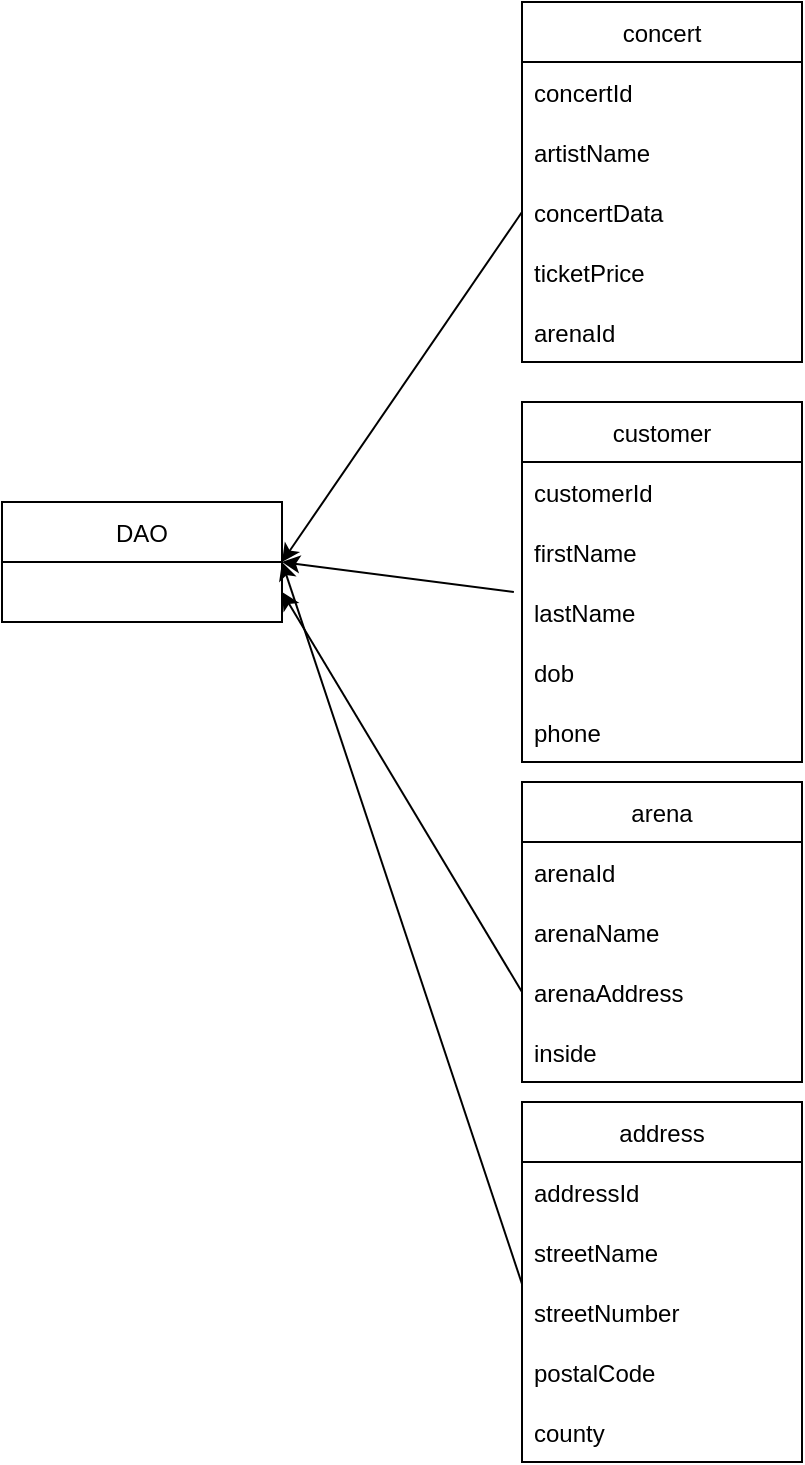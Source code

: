 <mxfile version="16.5.3" type="github">
  <diagram id="C5RBs43oDa-KdzZeNtuy" name="Page-1">
    <mxGraphModel dx="1334" dy="838" grid="1" gridSize="10" guides="1" tooltips="1" connect="1" arrows="1" fold="1" page="1" pageScale="1" pageWidth="827" pageHeight="1169" math="0" shadow="0">
      <root>
        <mxCell id="WIyWlLk6GJQsqaUBKTNV-0" />
        <mxCell id="WIyWlLk6GJQsqaUBKTNV-1" parent="WIyWlLk6GJQsqaUBKTNV-0" />
        <mxCell id="zdSsfjGRedlyAiHNmlEt-0" value="customer" style="swimlane;fontStyle=0;childLayout=stackLayout;horizontal=1;startSize=30;horizontalStack=0;resizeParent=1;resizeParentMax=0;resizeLast=0;collapsible=1;marginBottom=0;" vertex="1" parent="WIyWlLk6GJQsqaUBKTNV-1">
          <mxGeometry x="370" y="360" width="140" height="180" as="geometry" />
        </mxCell>
        <mxCell id="zdSsfjGRedlyAiHNmlEt-10" value="customerId" style="text;strokeColor=none;fillColor=none;align=left;verticalAlign=middle;spacingLeft=4;spacingRight=4;overflow=hidden;points=[[0,0.5],[1,0.5]];portConstraint=eastwest;rotatable=0;" vertex="1" parent="zdSsfjGRedlyAiHNmlEt-0">
          <mxGeometry y="30" width="140" height="30" as="geometry" />
        </mxCell>
        <mxCell id="zdSsfjGRedlyAiHNmlEt-1" value="firstName  " style="text;strokeColor=none;fillColor=none;align=left;verticalAlign=middle;spacingLeft=4;spacingRight=4;overflow=hidden;points=[[0,0.5],[1,0.5]];portConstraint=eastwest;rotatable=0;" vertex="1" parent="zdSsfjGRedlyAiHNmlEt-0">
          <mxGeometry y="60" width="140" height="30" as="geometry" />
        </mxCell>
        <mxCell id="zdSsfjGRedlyAiHNmlEt-2" value="lastName" style="text;strokeColor=none;fillColor=none;align=left;verticalAlign=middle;spacingLeft=4;spacingRight=4;overflow=hidden;points=[[0,0.5],[1,0.5]];portConstraint=eastwest;rotatable=0;" vertex="1" parent="zdSsfjGRedlyAiHNmlEt-0">
          <mxGeometry y="90" width="140" height="30" as="geometry" />
        </mxCell>
        <mxCell id="zdSsfjGRedlyAiHNmlEt-3" value="dob" style="text;strokeColor=none;fillColor=none;align=left;verticalAlign=middle;spacingLeft=4;spacingRight=4;overflow=hidden;points=[[0,0.5],[1,0.5]];portConstraint=eastwest;rotatable=0;" vertex="1" parent="zdSsfjGRedlyAiHNmlEt-0">
          <mxGeometry y="120" width="140" height="30" as="geometry" />
        </mxCell>
        <mxCell id="zdSsfjGRedlyAiHNmlEt-4" value="phone" style="text;strokeColor=none;fillColor=none;align=left;verticalAlign=middle;spacingLeft=4;spacingRight=4;overflow=hidden;points=[[0,0.5],[1,0.5]];portConstraint=eastwest;rotatable=0;" vertex="1" parent="zdSsfjGRedlyAiHNmlEt-0">
          <mxGeometry y="150" width="140" height="30" as="geometry" />
        </mxCell>
        <mxCell id="zdSsfjGRedlyAiHNmlEt-5" value="concert" style="swimlane;fontStyle=0;childLayout=stackLayout;horizontal=1;startSize=30;horizontalStack=0;resizeParent=1;resizeParentMax=0;resizeLast=0;collapsible=1;marginBottom=0;" vertex="1" parent="WIyWlLk6GJQsqaUBKTNV-1">
          <mxGeometry x="370" y="160" width="140" height="180" as="geometry" />
        </mxCell>
        <mxCell id="zdSsfjGRedlyAiHNmlEt-6" value="concertId" style="text;strokeColor=none;fillColor=none;align=left;verticalAlign=middle;spacingLeft=4;spacingRight=4;overflow=hidden;points=[[0,0.5],[1,0.5]];portConstraint=eastwest;rotatable=0;" vertex="1" parent="zdSsfjGRedlyAiHNmlEt-5">
          <mxGeometry y="30" width="140" height="30" as="geometry" />
        </mxCell>
        <mxCell id="zdSsfjGRedlyAiHNmlEt-7" value="artistName" style="text;strokeColor=none;fillColor=none;align=left;verticalAlign=middle;spacingLeft=4;spacingRight=4;overflow=hidden;points=[[0,0.5],[1,0.5]];portConstraint=eastwest;rotatable=0;" vertex="1" parent="zdSsfjGRedlyAiHNmlEt-5">
          <mxGeometry y="60" width="140" height="30" as="geometry" />
        </mxCell>
        <mxCell id="zdSsfjGRedlyAiHNmlEt-8" value="concertData" style="text;strokeColor=none;fillColor=none;align=left;verticalAlign=middle;spacingLeft=4;spacingRight=4;overflow=hidden;points=[[0,0.5],[1,0.5]];portConstraint=eastwest;rotatable=0;" vertex="1" parent="zdSsfjGRedlyAiHNmlEt-5">
          <mxGeometry y="90" width="140" height="30" as="geometry" />
        </mxCell>
        <mxCell id="zdSsfjGRedlyAiHNmlEt-9" value="ticketPrice" style="text;strokeColor=none;fillColor=none;align=left;verticalAlign=middle;spacingLeft=4;spacingRight=4;overflow=hidden;points=[[0,0.5],[1,0.5]];portConstraint=eastwest;rotatable=0;" vertex="1" parent="zdSsfjGRedlyAiHNmlEt-5">
          <mxGeometry y="120" width="140" height="30" as="geometry" />
        </mxCell>
        <mxCell id="zdSsfjGRedlyAiHNmlEt-11" value="arenaId" style="text;strokeColor=none;fillColor=none;align=left;verticalAlign=middle;spacingLeft=4;spacingRight=4;overflow=hidden;points=[[0,0.5],[1,0.5]];portConstraint=eastwest;rotatable=0;" vertex="1" parent="zdSsfjGRedlyAiHNmlEt-5">
          <mxGeometry y="150" width="140" height="30" as="geometry" />
        </mxCell>
        <mxCell id="zdSsfjGRedlyAiHNmlEt-12" value="arena" style="swimlane;fontStyle=0;childLayout=stackLayout;horizontal=1;startSize=30;horizontalStack=0;resizeParent=1;resizeParentMax=0;resizeLast=0;collapsible=1;marginBottom=0;" vertex="1" parent="WIyWlLk6GJQsqaUBKTNV-1">
          <mxGeometry x="370" y="550" width="140" height="150" as="geometry" />
        </mxCell>
        <mxCell id="zdSsfjGRedlyAiHNmlEt-13" value="arenaId" style="text;strokeColor=none;fillColor=none;align=left;verticalAlign=middle;spacingLeft=4;spacingRight=4;overflow=hidden;points=[[0,0.5],[1,0.5]];portConstraint=eastwest;rotatable=0;" vertex="1" parent="zdSsfjGRedlyAiHNmlEt-12">
          <mxGeometry y="30" width="140" height="30" as="geometry" />
        </mxCell>
        <mxCell id="zdSsfjGRedlyAiHNmlEt-14" value="arenaName" style="text;strokeColor=none;fillColor=none;align=left;verticalAlign=middle;spacingLeft=4;spacingRight=4;overflow=hidden;points=[[0,0.5],[1,0.5]];portConstraint=eastwest;rotatable=0;" vertex="1" parent="zdSsfjGRedlyAiHNmlEt-12">
          <mxGeometry y="60" width="140" height="30" as="geometry" />
        </mxCell>
        <mxCell id="zdSsfjGRedlyAiHNmlEt-15" value="arenaAddress" style="text;strokeColor=none;fillColor=none;align=left;verticalAlign=middle;spacingLeft=4;spacingRight=4;overflow=hidden;points=[[0,0.5],[1,0.5]];portConstraint=eastwest;rotatable=0;" vertex="1" parent="zdSsfjGRedlyAiHNmlEt-12">
          <mxGeometry y="90" width="140" height="30" as="geometry" />
        </mxCell>
        <mxCell id="zdSsfjGRedlyAiHNmlEt-16" value="inside" style="text;strokeColor=none;fillColor=none;align=left;verticalAlign=middle;spacingLeft=4;spacingRight=4;overflow=hidden;points=[[0,0.5],[1,0.5]];portConstraint=eastwest;rotatable=0;" vertex="1" parent="zdSsfjGRedlyAiHNmlEt-12">
          <mxGeometry y="120" width="140" height="30" as="geometry" />
        </mxCell>
        <mxCell id="zdSsfjGRedlyAiHNmlEt-18" value="address" style="swimlane;fontStyle=0;childLayout=stackLayout;horizontal=1;startSize=30;horizontalStack=0;resizeParent=1;resizeParentMax=0;resizeLast=0;collapsible=1;marginBottom=0;" vertex="1" parent="WIyWlLk6GJQsqaUBKTNV-1">
          <mxGeometry x="370" y="710" width="140" height="180" as="geometry" />
        </mxCell>
        <mxCell id="zdSsfjGRedlyAiHNmlEt-19" value="addressId" style="text;strokeColor=none;fillColor=none;align=left;verticalAlign=middle;spacingLeft=4;spacingRight=4;overflow=hidden;points=[[0,0.5],[1,0.5]];portConstraint=eastwest;rotatable=0;" vertex="1" parent="zdSsfjGRedlyAiHNmlEt-18">
          <mxGeometry y="30" width="140" height="30" as="geometry" />
        </mxCell>
        <mxCell id="zdSsfjGRedlyAiHNmlEt-20" value="streetName" style="text;strokeColor=none;fillColor=none;align=left;verticalAlign=middle;spacingLeft=4;spacingRight=4;overflow=hidden;points=[[0,0.5],[1,0.5]];portConstraint=eastwest;rotatable=0;" vertex="1" parent="zdSsfjGRedlyAiHNmlEt-18">
          <mxGeometry y="60" width="140" height="30" as="geometry" />
        </mxCell>
        <mxCell id="zdSsfjGRedlyAiHNmlEt-21" value="streetNumber" style="text;strokeColor=none;fillColor=none;align=left;verticalAlign=middle;spacingLeft=4;spacingRight=4;overflow=hidden;points=[[0,0.5],[1,0.5]];portConstraint=eastwest;rotatable=0;" vertex="1" parent="zdSsfjGRedlyAiHNmlEt-18">
          <mxGeometry y="90" width="140" height="30" as="geometry" />
        </mxCell>
        <mxCell id="zdSsfjGRedlyAiHNmlEt-22" value="postalCode" style="text;strokeColor=none;fillColor=none;align=left;verticalAlign=middle;spacingLeft=4;spacingRight=4;overflow=hidden;points=[[0,0.5],[1,0.5]];portConstraint=eastwest;rotatable=0;" vertex="1" parent="zdSsfjGRedlyAiHNmlEt-18">
          <mxGeometry y="120" width="140" height="30" as="geometry" />
        </mxCell>
        <mxCell id="zdSsfjGRedlyAiHNmlEt-23" value="county" style="text;strokeColor=none;fillColor=none;align=left;verticalAlign=middle;spacingLeft=4;spacingRight=4;overflow=hidden;points=[[0,0.5],[1,0.5]];portConstraint=eastwest;rotatable=0;" vertex="1" parent="zdSsfjGRedlyAiHNmlEt-18">
          <mxGeometry y="150" width="140" height="30" as="geometry" />
        </mxCell>
        <mxCell id="zdSsfjGRedlyAiHNmlEt-28" value="DAO" style="swimlane;fontStyle=0;childLayout=stackLayout;horizontal=1;startSize=30;horizontalStack=0;resizeParent=1;resizeParentMax=0;resizeLast=0;collapsible=1;marginBottom=0;" vertex="1" parent="WIyWlLk6GJQsqaUBKTNV-1">
          <mxGeometry x="110" y="410" width="140" height="60" as="geometry" />
        </mxCell>
        <mxCell id="zdSsfjGRedlyAiHNmlEt-32" value="" style="endArrow=classic;html=1;rounded=0;exitX=0;exitY=0.5;exitDx=0;exitDy=0;entryX=1;entryY=0.5;entryDx=0;entryDy=0;" edge="1" parent="WIyWlLk6GJQsqaUBKTNV-1" source="zdSsfjGRedlyAiHNmlEt-8" target="zdSsfjGRedlyAiHNmlEt-28">
          <mxGeometry width="50" height="50" relative="1" as="geometry">
            <mxPoint x="390" y="530" as="sourcePoint" />
            <mxPoint x="440" y="480" as="targetPoint" />
          </mxGeometry>
        </mxCell>
        <mxCell id="zdSsfjGRedlyAiHNmlEt-33" value="" style="endArrow=classic;html=1;rounded=0;exitX=-0.029;exitY=0.167;exitDx=0;exitDy=0;exitPerimeter=0;entryX=1;entryY=0.5;entryDx=0;entryDy=0;" edge="1" parent="WIyWlLk6GJQsqaUBKTNV-1" source="zdSsfjGRedlyAiHNmlEt-2" target="zdSsfjGRedlyAiHNmlEt-28">
          <mxGeometry width="50" height="50" relative="1" as="geometry">
            <mxPoint x="390" y="530" as="sourcePoint" />
            <mxPoint x="440" y="480" as="targetPoint" />
          </mxGeometry>
        </mxCell>
        <mxCell id="zdSsfjGRedlyAiHNmlEt-34" value="" style="endArrow=classic;html=1;rounded=0;exitX=0;exitY=0.5;exitDx=0;exitDy=0;entryX=1;entryY=0.75;entryDx=0;entryDy=0;" edge="1" parent="WIyWlLk6GJQsqaUBKTNV-1" source="zdSsfjGRedlyAiHNmlEt-15" target="zdSsfjGRedlyAiHNmlEt-28">
          <mxGeometry width="50" height="50" relative="1" as="geometry">
            <mxPoint x="120" y="680" as="sourcePoint" />
            <mxPoint x="170" y="630" as="targetPoint" />
          </mxGeometry>
        </mxCell>
        <mxCell id="zdSsfjGRedlyAiHNmlEt-35" value="" style="endArrow=classic;html=1;rounded=0;exitX=0;exitY=0.033;exitDx=0;exitDy=0;exitPerimeter=0;entryX=1;entryY=0.5;entryDx=0;entryDy=0;" edge="1" parent="WIyWlLk6GJQsqaUBKTNV-1" source="zdSsfjGRedlyAiHNmlEt-21" target="zdSsfjGRedlyAiHNmlEt-28">
          <mxGeometry width="50" height="50" relative="1" as="geometry">
            <mxPoint x="170" y="800" as="sourcePoint" />
            <mxPoint x="130" y="500" as="targetPoint" />
          </mxGeometry>
        </mxCell>
      </root>
    </mxGraphModel>
  </diagram>
</mxfile>
